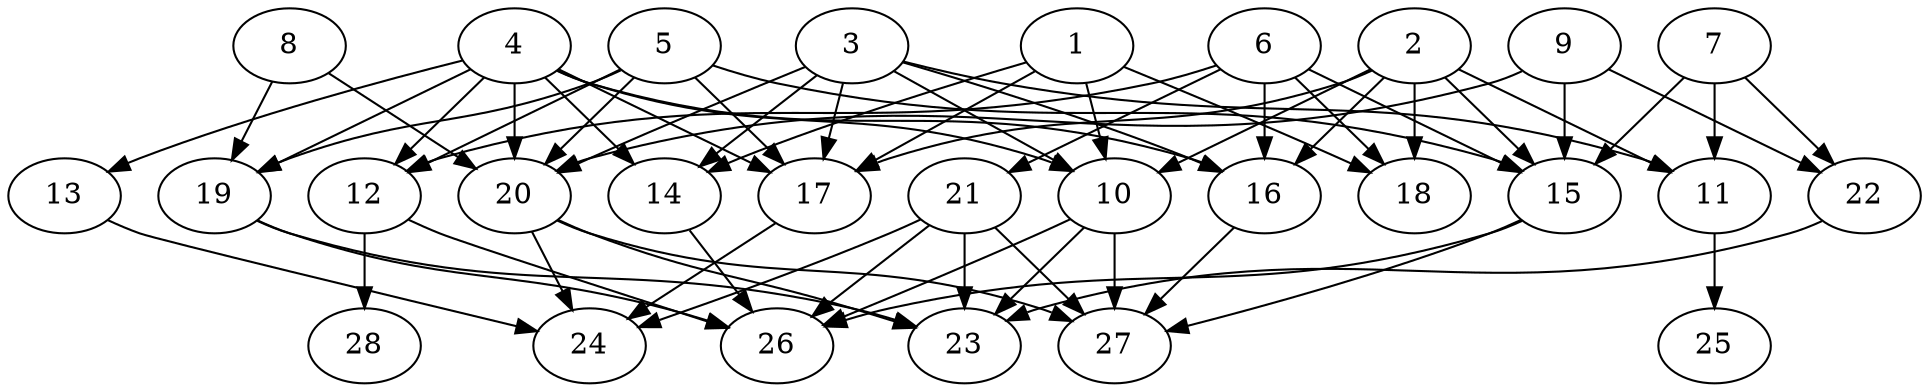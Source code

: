 // DAG (tier=2-normal, mode=compute, n=28, ccr=0.382, fat=0.690, density=0.508, regular=0.408, jump=0.115, mindata=524288, maxdata=8388608)
// DAG automatically generated by daggen at Sun Aug 24 16:33:33 2025
// /home/ermia/Project/Environments/daggen/bin/daggen --dot --ccr 0.382 --fat 0.690 --regular 0.408 --density 0.508 --jump 0.115 --mindata 524288 --maxdata 8388608 -n 28 
digraph G {
  1 [size="2379100182484904", alpha="0.15", expect_size="1189550091242452"]
  1 -> 10 [size ="93132205064192"]
  1 -> 14 [size ="93132205064192"]
  1 -> 17 [size ="93132205064192"]
  1 -> 18 [size ="93132205064192"]
  2 [size="5437020788236800", alpha="0.17", expect_size="2718510394118400"]
  2 -> 10 [size ="94704028876800"]
  2 -> 11 [size ="94704028876800"]
  2 -> 15 [size ="94704028876800"]
  2 -> 16 [size ="94704028876800"]
  2 -> 17 [size ="94704028876800"]
  2 -> 18 [size ="94704028876800"]
  3 [size="4072765266745280", alpha="0.02", expect_size="2036382633372640"]
  3 -> 10 [size ="418236877242368"]
  3 -> 11 [size ="418236877242368"]
  3 -> 14 [size ="418236877242368"]
  3 -> 16 [size ="418236877242368"]
  3 -> 17 [size ="418236877242368"]
  3 -> 20 [size ="418236877242368"]
  4 [size="1326474897819435008", alpha="0.18", expect_size="663237448909717504"]
  4 -> 10 [size ="9658047660032"]
  4 -> 12 [size ="9658047660032"]
  4 -> 13 [size ="9658047660032"]
  4 -> 14 [size ="9658047660032"]
  4 -> 16 [size ="9658047660032"]
  4 -> 17 [size ="9658047660032"]
  4 -> 19 [size ="9658047660032"]
  4 -> 20 [size ="9658047660032"]
  5 [size="404798380711019072", alpha="0.09", expect_size="202399190355509536"]
  5 -> 12 [size ="163364525309952"]
  5 -> 15 [size ="163364525309952"]
  5 -> 17 [size ="163364525309952"]
  5 -> 19 [size ="163364525309952"]
  5 -> 20 [size ="163364525309952"]
  6 [size="1536936481847730", alpha="0.11", expect_size="768468240923865"]
  6 -> 12 [size ="79371129847808"]
  6 -> 15 [size ="79371129847808"]
  6 -> 16 [size ="79371129847808"]
  6 -> 18 [size ="79371129847808"]
  6 -> 21 [size ="79371129847808"]
  7 [size="125398823410050531328", alpha="0.09", expect_size="62699411705025265664"]
  7 -> 11 [size ="200425185738752"]
  7 -> 15 [size ="200425185738752"]
  7 -> 22 [size ="200425185738752"]
  8 [size="11649532368350752", alpha="0.09", expect_size="5824766184175376"]
  8 -> 19 [size ="9283706028032"]
  8 -> 20 [size ="9283706028032"]
  9 [size="316457264888943104", alpha="0.02", expect_size="158228632444471552"]
  9 -> 15 [size ="313677106380800"]
  9 -> 20 [size ="313677106380800"]
  9 -> 22 [size ="313677106380800"]
  10 [size="234110241586758", alpha="0.20", expect_size="117055120793379"]
  10 -> 23 [size ="20808990720000"]
  10 -> 26 [size ="20808990720000"]
  10 -> 27 [size ="20808990720000"]
  11 [size="1836933391962865664", alpha="0.03", expect_size="918466695981432832"]
  11 -> 25 [size ="11999199100928"]
  12 [size="9345504372202668032", alpha="0.14", expect_size="4672752186101334016"]
  12 -> 26 [size ="35494289211392"]
  12 -> 28 [size ="35494289211392"]
  13 [size="115365885024703348736", alpha="0.18", expect_size="57682942512351674368"]
  13 -> 24 [size ="189586869321728"]
  14 [size="115759983115765", alpha="0.11", expect_size="57879991557882"]
  14 -> 26 [size ="2419014500352"]
  15 [size="2054435210364096", alpha="0.05", expect_size="1027217605182048"]
  15 -> 26 [size ="34093450395648"]
  15 -> 27 [size ="34093450395648"]
  16 [size="2047298373461376", alpha="0.02", expect_size="1023649186730688"]
  16 -> 27 [size ="85631120179200"]
  17 [size="460631496936494912", alpha="0.14", expect_size="230315748468247456"]
  17 -> 24 [size ="182163655884800"]
  18 [size="485629173074361319424", alpha="0.00", expect_size="242814586537180659712"]
  19 [size="2420094507007462", alpha="0.09", expect_size="1210047253503731"]
  19 -> 23 [size ="49005316800512"]
  19 -> 26 [size ="49005316800512"]
  20 [size="60846106242401173504", alpha="0.20", expect_size="30423053121200586752"]
  20 -> 23 [size ="123759491022848"]
  20 -> 24 [size ="123759491022848"]
  20 -> 27 [size ="123759491022848"]
  21 [size="4632023032500717", alpha="0.01", expect_size="2316011516250358"]
  21 -> 23 [size ="4397106987008"]
  21 -> 24 [size ="4397106987008"]
  21 -> 26 [size ="4397106987008"]
  21 -> 27 [size ="4397106987008"]
  22 [size="7088238014159485", alpha="0.05", expect_size="3544119007079742"]
  22 -> 23 [size ="6855304675328"]
  23 [size="16357971613959847936", alpha="0.12", expect_size="8178985806979923968"]
  24 [size="9148982064696728", alpha="0.09", expect_size="4574491032348364"]
  25 [size="701682350673938", alpha="0.00", expect_size="350841175336969"]
  26 [size="4933408281981329", alpha="0.05", expect_size="2466704140990664"]
  27 [size="97518936886607872000", alpha="0.19", expect_size="48759468443303936000"]
  28 [size="336316430308609856", alpha="0.10", expect_size="168158215154304928"]
}